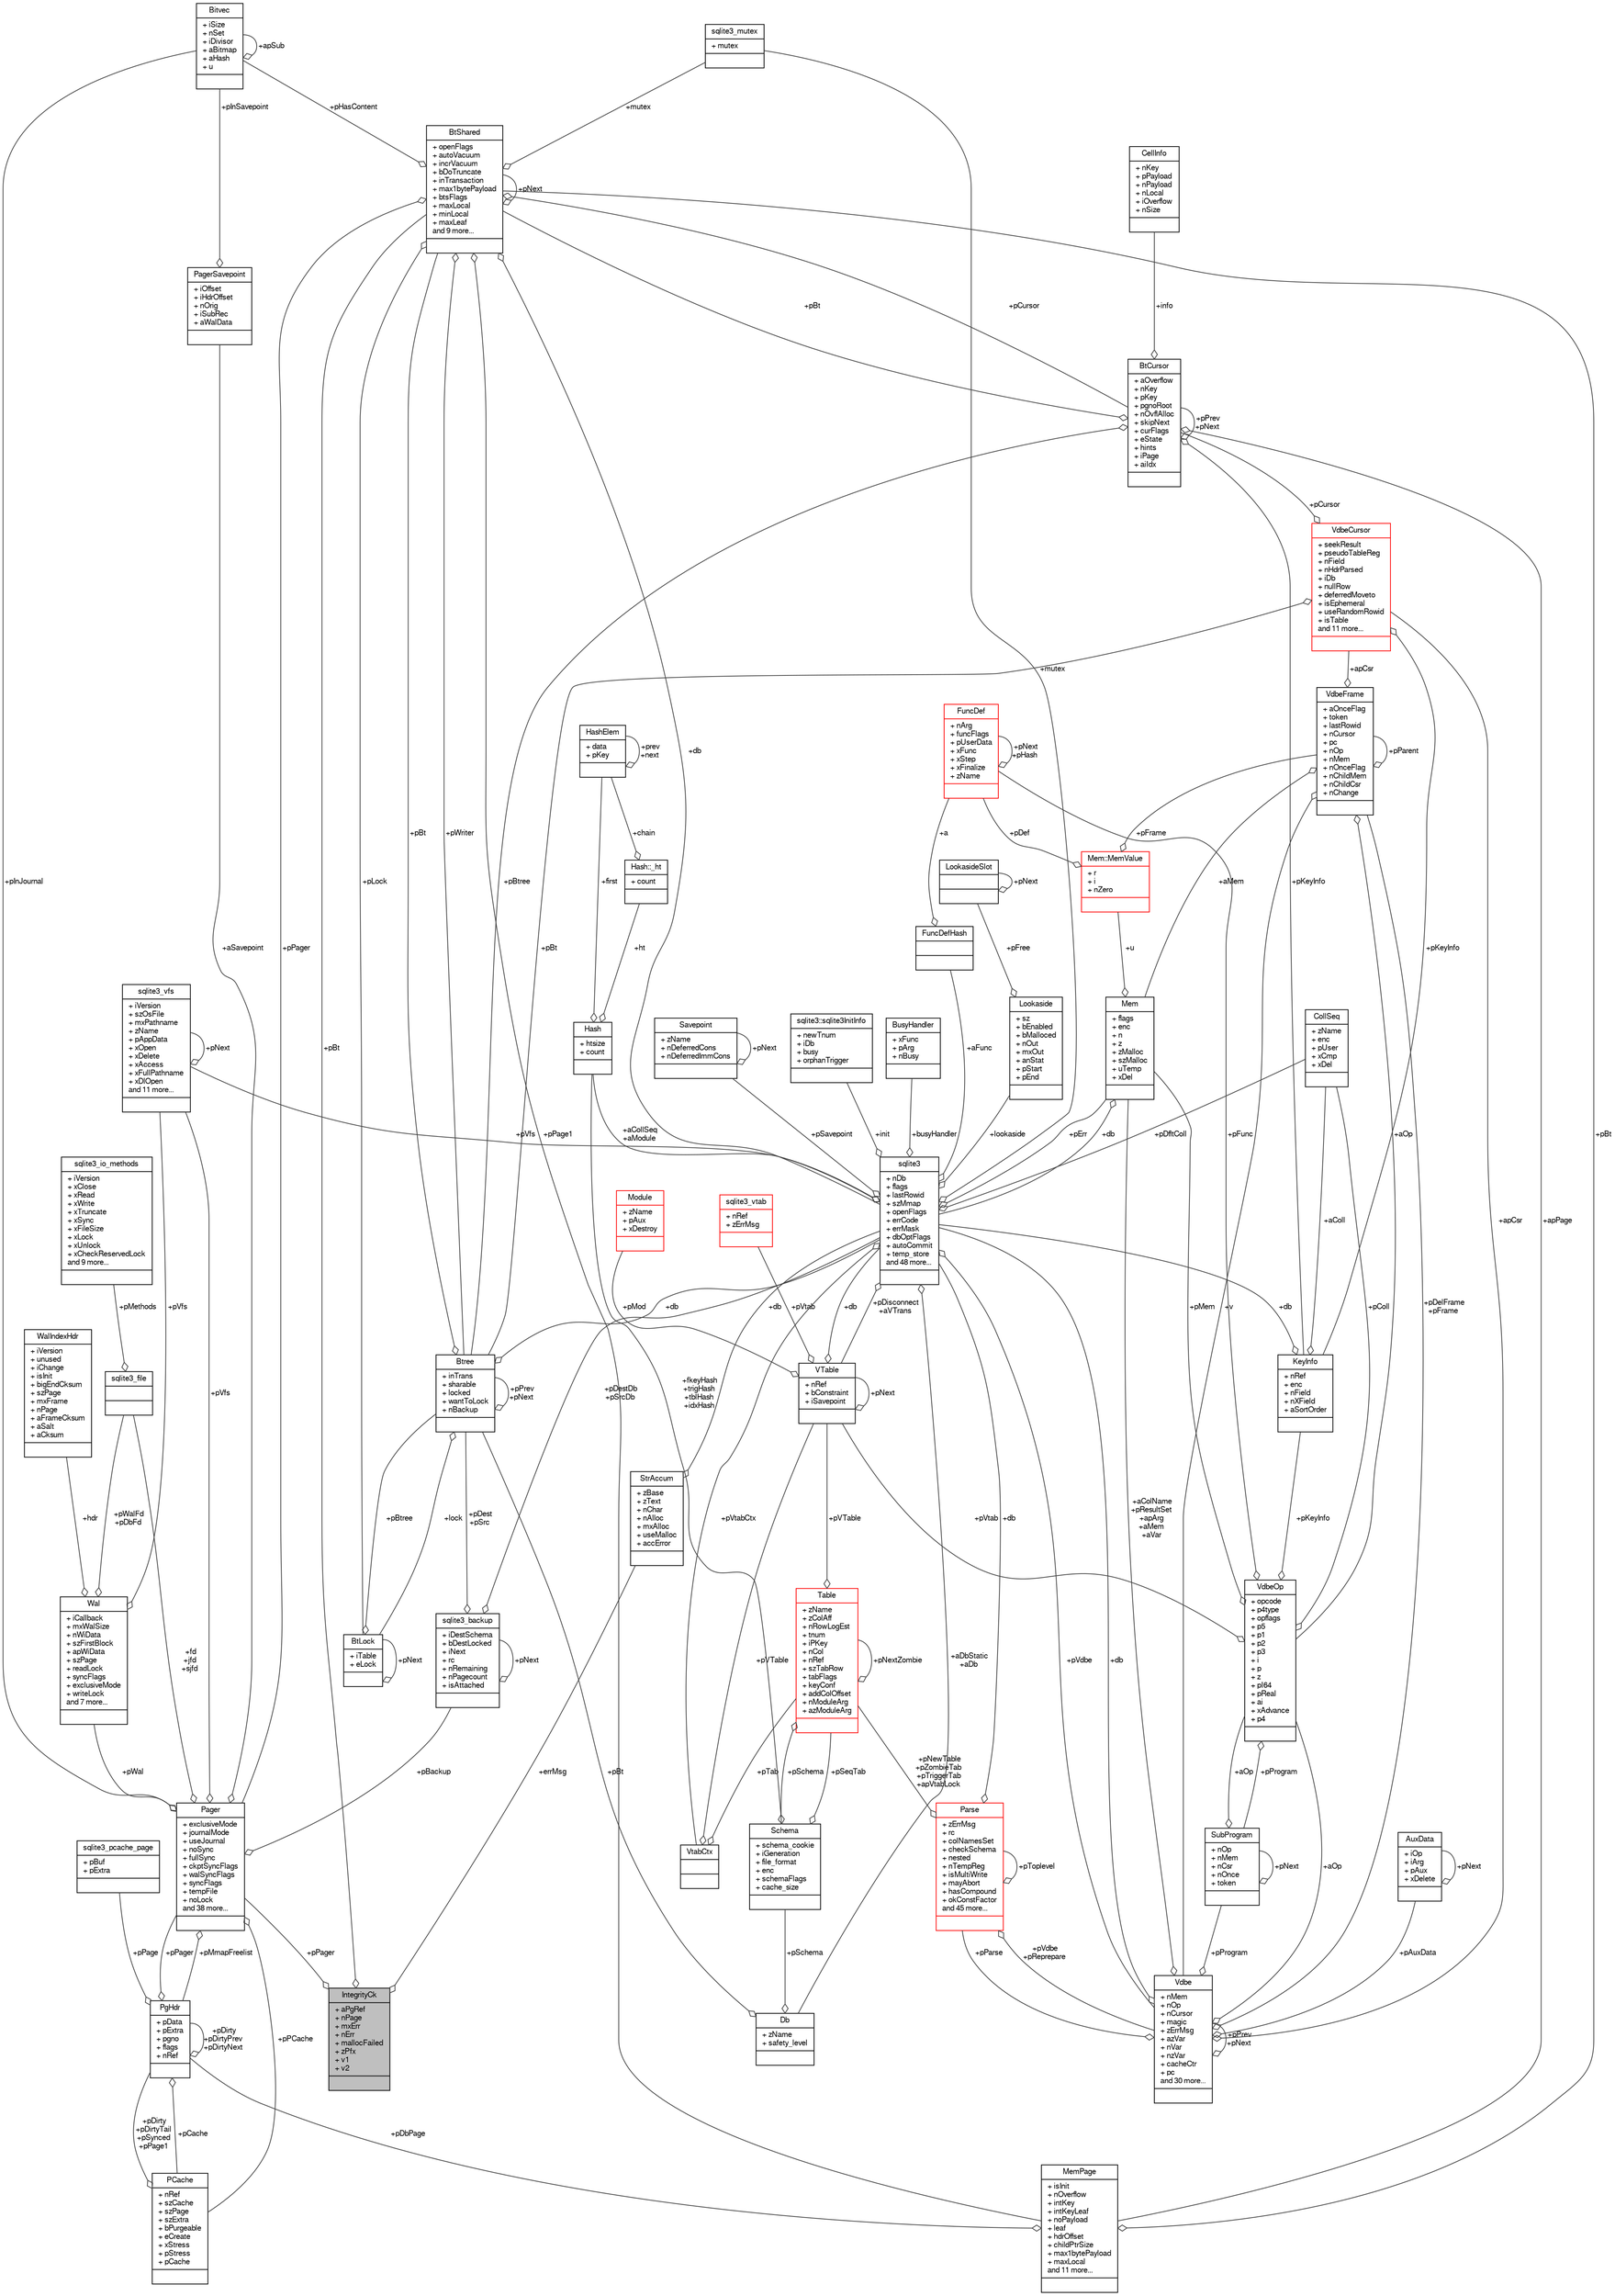 digraph "IntegrityCk"
{
  edge [fontname="FreeSans",fontsize="10",labelfontname="FreeSans",labelfontsize="10"];
  node [fontname="FreeSans",fontsize="10",shape=record];
  Node1 [label="{IntegrityCk\n|+ aPgRef\l+ nPage\l+ mxErr\l+ nErr\l+ mallocFailed\l+ zPfx\l+ v1\l+ v2\l|}",height=0.2,width=0.4,color="black", fillcolor="grey75", style="filled", fontcolor="black"];
  Node2 -> Node1 [color="grey25",fontsize="10",style="solid",label=" +pBt" ,arrowhead="odiamond",fontname="FreeSans"];
  Node2 [label="{BtShared\n|+ openFlags\l+ autoVacuum\l+ incrVacuum\l+ bDoTruncate\l+ inTransaction\l+ max1bytePayload\l+ btsFlags\l+ maxLocal\l+ minLocal\l+ maxLeaf\land 9 more...\l|}",height=0.2,width=0.4,color="black", fillcolor="white", style="filled",URL="$structBtShared.html"];
  Node3 -> Node2 [color="grey25",fontsize="10",style="solid",label=" +pCursor" ,arrowhead="odiamond",fontname="FreeSans"];
  Node3 [label="{BtCursor\n|+ aOverflow\l+ nKey\l+ pKey\l+ pgnoRoot\l+ nOvflAlloc\l+ skipNext\l+ curFlags\l+ eState\l+ hints\l+ iPage\l+ aiIdx\l|}",height=0.2,width=0.4,color="black", fillcolor="white", style="filled",URL="$structBtCursor.html"];
  Node3 -> Node3 [color="grey25",fontsize="10",style="solid",label=" +pPrev\n+pNext" ,arrowhead="odiamond",fontname="FreeSans"];
  Node4 -> Node3 [color="grey25",fontsize="10",style="solid",label=" +info" ,arrowhead="odiamond",fontname="FreeSans"];
  Node4 [label="{CellInfo\n|+ nKey\l+ pPayload\l+ nPayload\l+ nLocal\l+ iOverflow\l+ nSize\l|}",height=0.2,width=0.4,color="black", fillcolor="white", style="filled",URL="$structCellInfo.html"];
  Node2 -> Node3 [color="grey25",fontsize="10",style="solid",label=" +pBt" ,arrowhead="odiamond",fontname="FreeSans"];
  Node5 -> Node3 [color="grey25",fontsize="10",style="solid",label=" +apPage" ,arrowhead="odiamond",fontname="FreeSans"];
  Node5 [label="{MemPage\n|+ isInit\l+ nOverflow\l+ intKey\l+ intKeyLeaf\l+ noPayload\l+ leaf\l+ hdrOffset\l+ childPtrSize\l+ max1bytePayload\l+ maxLocal\land 11 more...\l|}",height=0.2,width=0.4,color="black", fillcolor="white", style="filled",URL="$structMemPage.html"];
  Node2 -> Node5 [color="grey25",fontsize="10",style="solid",label=" +pBt" ,arrowhead="odiamond",fontname="FreeSans"];
  Node6 -> Node5 [color="grey25",fontsize="10",style="solid",label=" +pDbPage" ,arrowhead="odiamond",fontname="FreeSans"];
  Node6 [label="{PgHdr\n|+ pData\l+ pExtra\l+ pgno\l+ flags\l+ nRef\l|}",height=0.2,width=0.4,color="black", fillcolor="white", style="filled",URL="$structPgHdr.html"];
  Node7 -> Node6 [color="grey25",fontsize="10",style="solid",label=" +pPage" ,arrowhead="odiamond",fontname="FreeSans"];
  Node7 [label="{sqlite3_pcache_page\n|+ pBuf\l+ pExtra\l|}",height=0.2,width=0.4,color="black", fillcolor="white", style="filled",URL="$structsqlite3__pcache__page.html"];
  Node8 -> Node6 [color="grey25",fontsize="10",style="solid",label=" +pCache" ,arrowhead="odiamond",fontname="FreeSans"];
  Node8 [label="{PCache\n|+ nRef\l+ szCache\l+ szPage\l+ szExtra\l+ bPurgeable\l+ eCreate\l+ xStress\l+ pStress\l+ pCache\l|}",height=0.2,width=0.4,color="black", fillcolor="white", style="filled",URL="$structPCache.html"];
  Node6 -> Node8 [color="grey25",fontsize="10",style="solid",label=" +pDirty\n+pDirtyTail\n+pSynced\n+pPage1" ,arrowhead="odiamond",fontname="FreeSans"];
  Node6 -> Node6 [color="grey25",fontsize="10",style="solid",label=" +pDirty\n+pDirtyPrev\n+pDirtyNext" ,arrowhead="odiamond",fontname="FreeSans"];
  Node9 -> Node6 [color="grey25",fontsize="10",style="solid",label=" +pPager" ,arrowhead="odiamond",fontname="FreeSans"];
  Node9 [label="{Pager\n|+ exclusiveMode\l+ journalMode\l+ useJournal\l+ noSync\l+ fullSync\l+ ckptSyncFlags\l+ walSyncFlags\l+ syncFlags\l+ tempFile\l+ noLock\land 38 more...\l|}",height=0.2,width=0.4,color="black", fillcolor="white", style="filled",URL="$structPager.html"];
  Node8 -> Node9 [color="grey25",fontsize="10",style="solid",label=" +pPCache" ,arrowhead="odiamond",fontname="FreeSans"];
  Node10 -> Node9 [color="grey25",fontsize="10",style="solid",label=" +pBackup" ,arrowhead="odiamond",fontname="FreeSans"];
  Node10 [label="{sqlite3_backup\n|+ iDestSchema\l+ bDestLocked\l+ iNext\l+ rc\l+ nRemaining\l+ nPagecount\l+ isAttached\l|}",height=0.2,width=0.4,color="black", fillcolor="white", style="filled",URL="$structsqlite3__backup.html"];
  Node10 -> Node10 [color="grey25",fontsize="10",style="solid",label=" +pNext" ,arrowhead="odiamond",fontname="FreeSans"];
  Node11 -> Node10 [color="grey25",fontsize="10",style="solid",label=" +pDestDb\n+pSrcDb" ,arrowhead="odiamond",fontname="FreeSans"];
  Node11 [label="{sqlite3\n|+ nDb\l+ flags\l+ lastRowid\l+ szMmap\l+ openFlags\l+ errCode\l+ errMask\l+ dbOptFlags\l+ autoCommit\l+ temp_store\land 48 more...\l|}",height=0.2,width=0.4,color="black", fillcolor="white", style="filled",URL="$structsqlite3.html"];
  Node12 -> Node11 [color="grey25",fontsize="10",style="solid",label=" +pErr" ,arrowhead="odiamond",fontname="FreeSans"];
  Node12 [label="{Mem\n|+ flags\l+ enc\l+ n\l+ z\l+ zMalloc\l+ szMalloc\l+ uTemp\l+ xDel\l|}",height=0.2,width=0.4,color="black", fillcolor="white", style="filled",URL="$structMem.html"];
  Node13 -> Node12 [color="grey25",fontsize="10",style="solid",label=" +u" ,arrowhead="odiamond",fontname="FreeSans"];
  Node13 [label="{Mem::MemValue\n|+ r\l+ i\l+ nZero\l|}",height=0.2,width=0.4,color="red", fillcolor="white", style="filled",URL="$unionMem_1_1MemValue.html"];
  Node14 -> Node13 [color="grey25",fontsize="10",style="solid",label=" +pFrame" ,arrowhead="odiamond",fontname="FreeSans"];
  Node14 [label="{VdbeFrame\n|+ aOnceFlag\l+ token\l+ lastRowid\l+ nCursor\l+ pc\l+ nOp\l+ nMem\l+ nOnceFlag\l+ nChildMem\l+ nChildCsr\l+ nChange\l|}",height=0.2,width=0.4,color="black", fillcolor="white", style="filled",URL="$structVdbeFrame.html"];
  Node12 -> Node14 [color="grey25",fontsize="10",style="solid",label=" +aMem" ,arrowhead="odiamond",fontname="FreeSans"];
  Node15 -> Node14 [color="grey25",fontsize="10",style="solid",label=" +v" ,arrowhead="odiamond",fontname="FreeSans"];
  Node15 [label="{Vdbe\n|+ nMem\l+ nOp\l+ nCursor\l+ magic\l+ zErrMsg\l+ azVar\l+ nVar\l+ nzVar\l+ cacheCtr\l+ pc\land 30 more...\l|}",height=0.2,width=0.4,color="black", fillcolor="white", style="filled",URL="$structVdbe.html"];
  Node15 -> Node15 [color="grey25",fontsize="10",style="solid",label=" +pPrev\n+pNext" ,arrowhead="odiamond",fontname="FreeSans"];
  Node12 -> Node15 [color="grey25",fontsize="10",style="solid",label=" +aColName\n+pResultSet\n+apArg\n+aMem\n+aVar" ,arrowhead="odiamond",fontname="FreeSans"];
  Node11 -> Node15 [color="grey25",fontsize="10",style="solid",label=" +db" ,arrowhead="odiamond",fontname="FreeSans"];
  Node14 -> Node15 [color="grey25",fontsize="10",style="solid",label=" +pDelFrame\n+pFrame" ,arrowhead="odiamond",fontname="FreeSans"];
  Node16 -> Node15 [color="grey25",fontsize="10",style="solid",label=" +pAuxData" ,arrowhead="odiamond",fontname="FreeSans"];
  Node16 [label="{AuxData\n|+ iOp\l+ iArg\l+ pAux\l+ xDelete\l|}",height=0.2,width=0.4,color="black", fillcolor="white", style="filled",URL="$structAuxData.html"];
  Node16 -> Node16 [color="grey25",fontsize="10",style="solid",label=" +pNext" ,arrowhead="odiamond",fontname="FreeSans"];
  Node17 -> Node15 [color="grey25",fontsize="10",style="solid",label=" +pProgram" ,arrowhead="odiamond",fontname="FreeSans"];
  Node17 [label="{SubProgram\n|+ nOp\l+ nMem\l+ nCsr\l+ nOnce\l+ token\l|}",height=0.2,width=0.4,color="black", fillcolor="white", style="filled",URL="$structSubProgram.html"];
  Node17 -> Node17 [color="grey25",fontsize="10",style="solid",label=" +pNext" ,arrowhead="odiamond",fontname="FreeSans"];
  Node18 -> Node17 [color="grey25",fontsize="10",style="solid",label=" +aOp" ,arrowhead="odiamond",fontname="FreeSans"];
  Node18 [label="{VdbeOp\n|+ opcode\l+ p4type\l+ opflags\l+ p5\l+ p1\l+ p2\l+ p3\l+ i\l+ p\l+ z\l+ pI64\l+ pReal\l+ ai\l+ xAdvance\l+ p4\l|}",height=0.2,width=0.4,color="black", fillcolor="white", style="filled",URL="$structVdbeOp.html"];
  Node12 -> Node18 [color="grey25",fontsize="10",style="solid",label=" +pMem" ,arrowhead="odiamond",fontname="FreeSans"];
  Node19 -> Node18 [color="grey25",fontsize="10",style="solid",label=" +pColl" ,arrowhead="odiamond",fontname="FreeSans"];
  Node19 [label="{CollSeq\n|+ zName\l+ enc\l+ pUser\l+ xCmp\l+ xDel\l|}",height=0.2,width=0.4,color="black", fillcolor="white", style="filled",URL="$structCollSeq.html"];
  Node20 -> Node18 [color="grey25",fontsize="10",style="solid",label=" +pVtab" ,arrowhead="odiamond",fontname="FreeSans"];
  Node20 [label="{VTable\n|+ nRef\l+ bConstraint\l+ iSavepoint\l|}",height=0.2,width=0.4,color="black", fillcolor="white", style="filled",URL="$structVTable.html"];
  Node11 -> Node20 [color="grey25",fontsize="10",style="solid",label=" +db" ,arrowhead="odiamond",fontname="FreeSans"];
  Node20 -> Node20 [color="grey25",fontsize="10",style="solid",label=" +pNext" ,arrowhead="odiamond",fontname="FreeSans"];
  Node21 -> Node20 [color="grey25",fontsize="10",style="solid",label=" +pMod" ,arrowhead="odiamond",fontname="FreeSans"];
  Node21 [label="{Module\n|+ zName\l+ pAux\l+ xDestroy\l|}",height=0.2,width=0.4,color="red", fillcolor="white", style="filled",URL="$structModule.html"];
  Node23 -> Node20 [color="grey25",fontsize="10",style="solid",label=" +pVtab" ,arrowhead="odiamond",fontname="FreeSans"];
  Node23 [label="{sqlite3_vtab\n|+ nRef\l+ zErrMsg\l|}",height=0.2,width=0.4,color="red", fillcolor="white", style="filled",URL="$structsqlite3__vtab.html"];
  Node17 -> Node18 [color="grey25",fontsize="10",style="solid",label=" +pProgram" ,arrowhead="odiamond",fontname="FreeSans"];
  Node24 -> Node18 [color="grey25",fontsize="10",style="solid",label=" +pKeyInfo" ,arrowhead="odiamond",fontname="FreeSans"];
  Node24 [label="{KeyInfo\n|+ nRef\l+ enc\l+ nField\l+ nXField\l+ aSortOrder\l|}",height=0.2,width=0.4,color="black", fillcolor="white", style="filled",URL="$structKeyInfo.html"];
  Node11 -> Node24 [color="grey25",fontsize="10",style="solid",label=" +db" ,arrowhead="odiamond",fontname="FreeSans"];
  Node19 -> Node24 [color="grey25",fontsize="10",style="solid",label=" +aColl" ,arrowhead="odiamond",fontname="FreeSans"];
  Node25 -> Node18 [color="grey25",fontsize="10",style="solid",label=" +pFunc" ,arrowhead="odiamond",fontname="FreeSans"];
  Node25 [label="{FuncDef\n|+ nArg\l+ funcFlags\l+ pUserData\l+ xFunc\l+ xStep\l+ xFinalize\l+ zName\l|}",height=0.2,width=0.4,color="red", fillcolor="white", style="filled",URL="$structFuncDef.html"];
  Node25 -> Node25 [color="grey25",fontsize="10",style="solid",label=" +pNext\n+pHash" ,arrowhead="odiamond",fontname="FreeSans"];
  Node27 -> Node15 [color="grey25",fontsize="10",style="solid",label=" +apCsr" ,arrowhead="odiamond",fontname="FreeSans"];
  Node27 [label="{VdbeCursor\n|+ seekResult\l+ pseudoTableReg\l+ nField\l+ nHdrParsed\l+ iDb\l+ nullRow\l+ deferredMoveto\l+ isEphemeral\l+ useRandomRowid\l+ isTable\land 11 more...\l|}",height=0.2,width=0.4,color="red", fillcolor="white", style="filled",URL="$structVdbeCursor.html"];
  Node3 -> Node27 [color="grey25",fontsize="10",style="solid",label=" +pCursor" ,arrowhead="odiamond",fontname="FreeSans"];
  Node24 -> Node27 [color="grey25",fontsize="10",style="solid",label=" +pKeyInfo" ,arrowhead="odiamond",fontname="FreeSans"];
  Node41 -> Node27 [color="grey25",fontsize="10",style="solid",label=" +pBt" ,arrowhead="odiamond",fontname="FreeSans"];
  Node41 [label="{Btree\n|+ inTrans\l+ sharable\l+ locked\l+ wantToLock\l+ nBackup\l|}",height=0.2,width=0.4,color="black", fillcolor="white", style="filled",URL="$structBtree.html"];
  Node2 -> Node41 [color="grey25",fontsize="10",style="solid",label=" +pBt" ,arrowhead="odiamond",fontname="FreeSans"];
  Node11 -> Node41 [color="grey25",fontsize="10",style="solid",label=" +db" ,arrowhead="odiamond",fontname="FreeSans"];
  Node42 -> Node41 [color="grey25",fontsize="10",style="solid",label=" +lock" ,arrowhead="odiamond",fontname="FreeSans"];
  Node42 [label="{BtLock\n|+ iTable\l+ eLock\l|}",height=0.2,width=0.4,color="black", fillcolor="white", style="filled",URL="$structBtLock.html"];
  Node42 -> Node42 [color="grey25",fontsize="10",style="solid",label=" +pNext" ,arrowhead="odiamond",fontname="FreeSans"];
  Node41 -> Node42 [color="grey25",fontsize="10",style="solid",label=" +pBtree" ,arrowhead="odiamond",fontname="FreeSans"];
  Node41 -> Node41 [color="grey25",fontsize="10",style="solid",label=" +pPrev\n+pNext" ,arrowhead="odiamond",fontname="FreeSans"];
  Node43 -> Node15 [color="grey25",fontsize="10",style="solid",label=" +pParse" ,arrowhead="odiamond",fontname="FreeSans"];
  Node43 [label="{Parse\n|+ zErrMsg\l+ rc\l+ colNamesSet\l+ checkSchema\l+ nested\l+ nTempReg\l+ isMultiWrite\l+ mayAbort\l+ hasCompound\l+ okConstFactor\land 45 more...\l|}",height=0.2,width=0.4,color="red", fillcolor="white", style="filled",URL="$structParse.html"];
  Node15 -> Node43 [color="grey25",fontsize="10",style="solid",label=" +pVdbe\n+pReprepare" ,arrowhead="odiamond",fontname="FreeSans"];
  Node11 -> Node43 [color="grey25",fontsize="10",style="solid",label=" +db" ,arrowhead="odiamond",fontname="FreeSans"];
  Node52 -> Node43 [color="grey25",fontsize="10",style="solid",label=" +pNewTable\n+pZombieTab\n+pTriggerTab\n+apVtabLock" ,arrowhead="odiamond",fontname="FreeSans"];
  Node52 [label="{Table\n|+ zName\l+ zColAff\l+ nRowLogEst\l+ tnum\l+ iPKey\l+ nCol\l+ nRef\l+ szTabRow\l+ tabFlags\l+ keyConf\l+ addColOffset\l+ nModuleArg\l+ azModuleArg\l|}",height=0.2,width=0.4,color="red", fillcolor="white", style="filled",URL="$structTable.html"];
  Node53 -> Node52 [color="grey25",fontsize="10",style="solid",label=" +pSchema" ,arrowhead="odiamond",fontname="FreeSans"];
  Node53 [label="{Schema\n|+ schema_cookie\l+ iGeneration\l+ file_format\l+ enc\l+ schemaFlags\l+ cache_size\l|}",height=0.2,width=0.4,color="black", fillcolor="white", style="filled",URL="$structSchema.html"];
  Node52 -> Node53 [color="grey25",fontsize="10",style="solid",label=" +pSeqTab" ,arrowhead="odiamond",fontname="FreeSans"];
  Node54 -> Node53 [color="grey25",fontsize="10",style="solid",label=" +fkeyHash\n+trigHash\n+tblHash\n+idxHash" ,arrowhead="odiamond",fontname="FreeSans"];
  Node54 [label="{Hash\n|+ htsize\l+ count\l|}",height=0.2,width=0.4,color="black", fillcolor="white", style="filled",URL="$structHash.html"];
  Node55 -> Node54 [color="grey25",fontsize="10",style="solid",label=" +ht" ,arrowhead="odiamond",fontname="FreeSans"];
  Node55 [label="{Hash::_ht\n|+ count\l|}",height=0.2,width=0.4,color="black", fillcolor="white", style="filled",URL="$structHash_1_1__ht.html"];
  Node56 -> Node55 [color="grey25",fontsize="10",style="solid",label=" +chain" ,arrowhead="odiamond",fontname="FreeSans"];
  Node56 [label="{HashElem\n|+ data\l+ pKey\l|}",height=0.2,width=0.4,color="black", fillcolor="white", style="filled",URL="$structHashElem.html"];
  Node56 -> Node56 [color="grey25",fontsize="10",style="solid",label=" +prev\n+next" ,arrowhead="odiamond",fontname="FreeSans"];
  Node56 -> Node54 [color="grey25",fontsize="10",style="solid",label=" +first" ,arrowhead="odiamond",fontname="FreeSans"];
  Node20 -> Node52 [color="grey25",fontsize="10",style="solid",label=" +pVTable" ,arrowhead="odiamond",fontname="FreeSans"];
  Node52 -> Node52 [color="grey25",fontsize="10",style="solid",label=" +pNextZombie" ,arrowhead="odiamond",fontname="FreeSans"];
  Node43 -> Node43 [color="grey25",fontsize="10",style="solid",label=" +pToplevel" ,arrowhead="odiamond",fontname="FreeSans"];
  Node18 -> Node15 [color="grey25",fontsize="10",style="solid",label=" +aOp" ,arrowhead="odiamond",fontname="FreeSans"];
  Node14 -> Node14 [color="grey25",fontsize="10",style="solid",label=" +pParent" ,arrowhead="odiamond",fontname="FreeSans"];
  Node27 -> Node14 [color="grey25",fontsize="10",style="solid",label=" +apCsr" ,arrowhead="odiamond",fontname="FreeSans"];
  Node18 -> Node14 [color="grey25",fontsize="10",style="solid",label=" +aOp" ,arrowhead="odiamond",fontname="FreeSans"];
  Node25 -> Node13 [color="grey25",fontsize="10",style="solid",label=" +pDef" ,arrowhead="odiamond",fontname="FreeSans"];
  Node11 -> Node12 [color="grey25",fontsize="10",style="solid",label=" +db" ,arrowhead="odiamond",fontname="FreeSans"];
  Node15 -> Node11 [color="grey25",fontsize="10",style="solid",label=" +pVdbe" ,arrowhead="odiamond",fontname="FreeSans"];
  Node76 -> Node11 [color="grey25",fontsize="10",style="solid",label=" +pSavepoint" ,arrowhead="odiamond",fontname="FreeSans"];
  Node76 [label="{Savepoint\n|+ zName\l+ nDeferredCons\l+ nDeferredImmCons\l|}",height=0.2,width=0.4,color="black", fillcolor="white", style="filled",URL="$structSavepoint.html"];
  Node76 -> Node76 [color="grey25",fontsize="10",style="solid",label=" +pNext" ,arrowhead="odiamond",fontname="FreeSans"];
  Node77 -> Node11 [color="grey25",fontsize="10",style="solid",label=" +aFunc" ,arrowhead="odiamond",fontname="FreeSans"];
  Node77 [label="{FuncDefHash\n||}",height=0.2,width=0.4,color="black", fillcolor="white", style="filled",URL="$structFuncDefHash.html"];
  Node25 -> Node77 [color="grey25",fontsize="10",style="solid",label=" +a" ,arrowhead="odiamond",fontname="FreeSans"];
  Node78 -> Node11 [color="grey25",fontsize="10",style="solid",label=" +lookaside" ,arrowhead="odiamond",fontname="FreeSans"];
  Node78 [label="{Lookaside\n|+ sz\l+ bEnabled\l+ bMalloced\l+ nOut\l+ mxOut\l+ anStat\l+ pStart\l+ pEnd\l|}",height=0.2,width=0.4,color="black", fillcolor="white", style="filled",URL="$structLookaside.html"];
  Node79 -> Node78 [color="grey25",fontsize="10",style="solid",label=" +pFree" ,arrowhead="odiamond",fontname="FreeSans"];
  Node79 [label="{LookasideSlot\n||}",height=0.2,width=0.4,color="black", fillcolor="white", style="filled",URL="$structLookasideSlot.html"];
  Node79 -> Node79 [color="grey25",fontsize="10",style="solid",label=" +pNext" ,arrowhead="odiamond",fontname="FreeSans"];
  Node80 -> Node11 [color="grey25",fontsize="10",style="solid",label=" +mutex" ,arrowhead="odiamond",fontname="FreeSans"];
  Node80 [label="{sqlite3_mutex\n|+ mutex\l|}",height=0.2,width=0.4,color="black", fillcolor="white", style="filled",URL="$structsqlite3__mutex.html"];
  Node81 -> Node11 [color="grey25",fontsize="10",style="solid",label=" +pVfs" ,arrowhead="odiamond",fontname="FreeSans"];
  Node81 [label="{sqlite3_vfs\n|+ iVersion\l+ szOsFile\l+ mxPathname\l+ zName\l+ pAppData\l+ xOpen\l+ xDelete\l+ xAccess\l+ xFullPathname\l+ xDlOpen\land 11 more...\l|}",height=0.2,width=0.4,color="black", fillcolor="white", style="filled",URL="$structsqlite3__vfs.html"];
  Node81 -> Node81 [color="grey25",fontsize="10",style="solid",label=" +pNext" ,arrowhead="odiamond",fontname="FreeSans"];
  Node82 -> Node11 [color="grey25",fontsize="10",style="solid",label=" +init" ,arrowhead="odiamond",fontname="FreeSans"];
  Node82 [label="{sqlite3::sqlite3InitInfo\n|+ newTnum\l+ iDb\l+ busy\l+ orphanTrigger\l|}",height=0.2,width=0.4,color="black", fillcolor="white", style="filled",URL="$structsqlite3_1_1sqlite3InitInfo.html"];
  Node83 -> Node11 [color="grey25",fontsize="10",style="solid",label=" +busyHandler" ,arrowhead="odiamond",fontname="FreeSans"];
  Node83 [label="{BusyHandler\n|+ xFunc\l+ pArg\l+ nBusy\l|}",height=0.2,width=0.4,color="black", fillcolor="white", style="filled",URL="$structBusyHandler.html"];
  Node84 -> Node11 [color="grey25",fontsize="10",style="solid",label=" +pVtabCtx" ,arrowhead="odiamond",fontname="FreeSans"];
  Node84 [label="{VtabCtx\n||}",height=0.2,width=0.4,color="black", fillcolor="white", style="filled",URL="$structVtabCtx.html"];
  Node20 -> Node84 [color="grey25",fontsize="10",style="solid",label=" +pVTable" ,arrowhead="odiamond",fontname="FreeSans"];
  Node52 -> Node84 [color="grey25",fontsize="10",style="solid",label=" +pTab" ,arrowhead="odiamond",fontname="FreeSans"];
  Node19 -> Node11 [color="grey25",fontsize="10",style="solid",label=" +pDfltColl" ,arrowhead="odiamond",fontname="FreeSans"];
  Node20 -> Node11 [color="grey25",fontsize="10",style="solid",label=" +pDisconnect\n+aVTrans" ,arrowhead="odiamond",fontname="FreeSans"];
  Node85 -> Node11 [color="grey25",fontsize="10",style="solid",label=" +aDbStatic\n+aDb" ,arrowhead="odiamond",fontname="FreeSans"];
  Node85 [label="{Db\n|+ zName\l+ safety_level\l|}",height=0.2,width=0.4,color="black", fillcolor="white", style="filled",URL="$structDb.html"];
  Node53 -> Node85 [color="grey25",fontsize="10",style="solid",label=" +pSchema" ,arrowhead="odiamond",fontname="FreeSans"];
  Node41 -> Node85 [color="grey25",fontsize="10",style="solid",label=" +pBt" ,arrowhead="odiamond",fontname="FreeSans"];
  Node54 -> Node11 [color="grey25",fontsize="10",style="solid",label=" +aCollSeq\n+aModule" ,arrowhead="odiamond",fontname="FreeSans"];
  Node41 -> Node10 [color="grey25",fontsize="10",style="solid",label=" +pDest\n+pSrc" ,arrowhead="odiamond",fontname="FreeSans"];
  Node86 -> Node9 [color="grey25",fontsize="10",style="solid",label=" +pInJournal" ,arrowhead="odiamond",fontname="FreeSans"];
  Node86 [label="{Bitvec\n|+ iSize\l+ nSet\l+ iDivisor\l+ aBitmap\l+ aHash\l+ u\l|}",height=0.2,width=0.4,color="black", fillcolor="white", style="filled",URL="$structBitvec.html"];
  Node86 -> Node86 [color="grey25",fontsize="10",style="solid",label=" +apSub" ,arrowhead="odiamond",fontname="FreeSans"];
  Node34 -> Node9 [color="grey25",fontsize="10",style="solid",label=" +fd\n+jfd\n+sjfd" ,arrowhead="odiamond",fontname="FreeSans"];
  Node34 [label="{sqlite3_file\n||}",height=0.2,width=0.4,color="black", fillcolor="white", style="filled",URL="$structsqlite3__file.html"];
  Node35 -> Node34 [color="grey25",fontsize="10",style="solid",label=" +pMethods" ,arrowhead="odiamond",fontname="FreeSans"];
  Node35 [label="{sqlite3_io_methods\n|+ iVersion\l+ xClose\l+ xRead\l+ xWrite\l+ xTruncate\l+ xSync\l+ xFileSize\l+ xLock\l+ xUnlock\l+ xCheckReservedLock\land 9 more...\l|}",height=0.2,width=0.4,color="black", fillcolor="white", style="filled",URL="$structsqlite3__io__methods.html"];
  Node81 -> Node9 [color="grey25",fontsize="10",style="solid",label=" +pVfs" ,arrowhead="odiamond",fontname="FreeSans"];
  Node6 -> Node9 [color="grey25",fontsize="10",style="solid",label=" +pMmapFreelist" ,arrowhead="odiamond",fontname="FreeSans"];
  Node87 -> Node9 [color="grey25",fontsize="10",style="solid",label=" +pWal" ,arrowhead="odiamond",fontname="FreeSans"];
  Node87 [label="{Wal\n|+ iCallback\l+ mxWalSize\l+ nWiData\l+ szFirstBlock\l+ apWiData\l+ szPage\l+ readLock\l+ syncFlags\l+ exclusiveMode\l+ writeLock\land 7 more...\l|}",height=0.2,width=0.4,color="black", fillcolor="white", style="filled",URL="$structWal.html"];
  Node34 -> Node87 [color="grey25",fontsize="10",style="solid",label=" +pWalFd\n+pDbFd" ,arrowhead="odiamond",fontname="FreeSans"];
  Node81 -> Node87 [color="grey25",fontsize="10",style="solid",label=" +pVfs" ,arrowhead="odiamond",fontname="FreeSans"];
  Node88 -> Node87 [color="grey25",fontsize="10",style="solid",label=" +hdr" ,arrowhead="odiamond",fontname="FreeSans"];
  Node88 [label="{WalIndexHdr\n|+ iVersion\l+ unused\l+ iChange\l+ isInit\l+ bigEndCksum\l+ szPage\l+ mxFrame\l+ nPage\l+ aFrameCksum\l+ aSalt\l+ aCksum\l|}",height=0.2,width=0.4,color="black", fillcolor="white", style="filled",URL="$structWalIndexHdr.html"];
  Node89 -> Node9 [color="grey25",fontsize="10",style="solid",label=" +aSavepoint" ,arrowhead="odiamond",fontname="FreeSans"];
  Node89 [label="{PagerSavepoint\n|+ iOffset\l+ iHdrOffset\l+ nOrig\l+ iSubRec\l+ aWalData\l|}",height=0.2,width=0.4,color="black", fillcolor="white", style="filled",URL="$structPagerSavepoint.html"];
  Node86 -> Node89 [color="grey25",fontsize="10",style="solid",label=" +pInSavepoint" ,arrowhead="odiamond",fontname="FreeSans"];
  Node24 -> Node3 [color="grey25",fontsize="10",style="solid",label=" +pKeyInfo" ,arrowhead="odiamond",fontname="FreeSans"];
  Node41 -> Node3 [color="grey25",fontsize="10",style="solid",label=" +pBtree" ,arrowhead="odiamond",fontname="FreeSans"];
  Node2 -> Node2 [color="grey25",fontsize="10",style="solid",label=" +pNext" ,arrowhead="odiamond",fontname="FreeSans"];
  Node11 -> Node2 [color="grey25",fontsize="10",style="solid",label=" +db" ,arrowhead="odiamond",fontname="FreeSans"];
  Node86 -> Node2 [color="grey25",fontsize="10",style="solid",label=" +pHasContent" ,arrowhead="odiamond",fontname="FreeSans"];
  Node80 -> Node2 [color="grey25",fontsize="10",style="solid",label=" +mutex" ,arrowhead="odiamond",fontname="FreeSans"];
  Node42 -> Node2 [color="grey25",fontsize="10",style="solid",label=" +pLock" ,arrowhead="odiamond",fontname="FreeSans"];
  Node5 -> Node2 [color="grey25",fontsize="10",style="solid",label=" +pPage1" ,arrowhead="odiamond",fontname="FreeSans"];
  Node41 -> Node2 [color="grey25",fontsize="10",style="solid",label=" +pWriter" ,arrowhead="odiamond",fontname="FreeSans"];
  Node9 -> Node2 [color="grey25",fontsize="10",style="solid",label=" +pPager" ,arrowhead="odiamond",fontname="FreeSans"];
  Node90 -> Node1 [color="grey25",fontsize="10",style="solid",label=" +errMsg" ,arrowhead="odiamond",fontname="FreeSans"];
  Node90 [label="{StrAccum\n|+ zBase\l+ zText\l+ nChar\l+ nAlloc\l+ mxAlloc\l+ useMalloc\l+ accError\l|}",height=0.2,width=0.4,color="black", fillcolor="white", style="filled",URL="$structStrAccum.html"];
  Node11 -> Node90 [color="grey25",fontsize="10",style="solid",label=" +db" ,arrowhead="odiamond",fontname="FreeSans"];
  Node9 -> Node1 [color="grey25",fontsize="10",style="solid",label=" +pPager" ,arrowhead="odiamond",fontname="FreeSans"];
}
